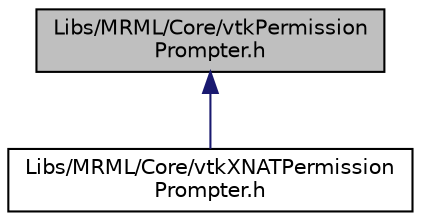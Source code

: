 digraph "Libs/MRML/Core/vtkPermissionPrompter.h"
{
  bgcolor="transparent";
  edge [fontname="Helvetica",fontsize="10",labelfontname="Helvetica",labelfontsize="10"];
  node [fontname="Helvetica",fontsize="10",shape=record];
  Node4 [label="Libs/MRML/Core/vtkPermission\lPrompter.h",height=0.2,width=0.4,color="black", fillcolor="grey75", style="filled", fontcolor="black"];
  Node4 -> Node5 [dir="back",color="midnightblue",fontsize="10",style="solid",fontname="Helvetica"];
  Node5 [label="Libs/MRML/Core/vtkXNATPermission\lPrompter.h",height=0.2,width=0.4,color="black",URL="$vtkXNATPermissionPrompter_8h.html"];
}
